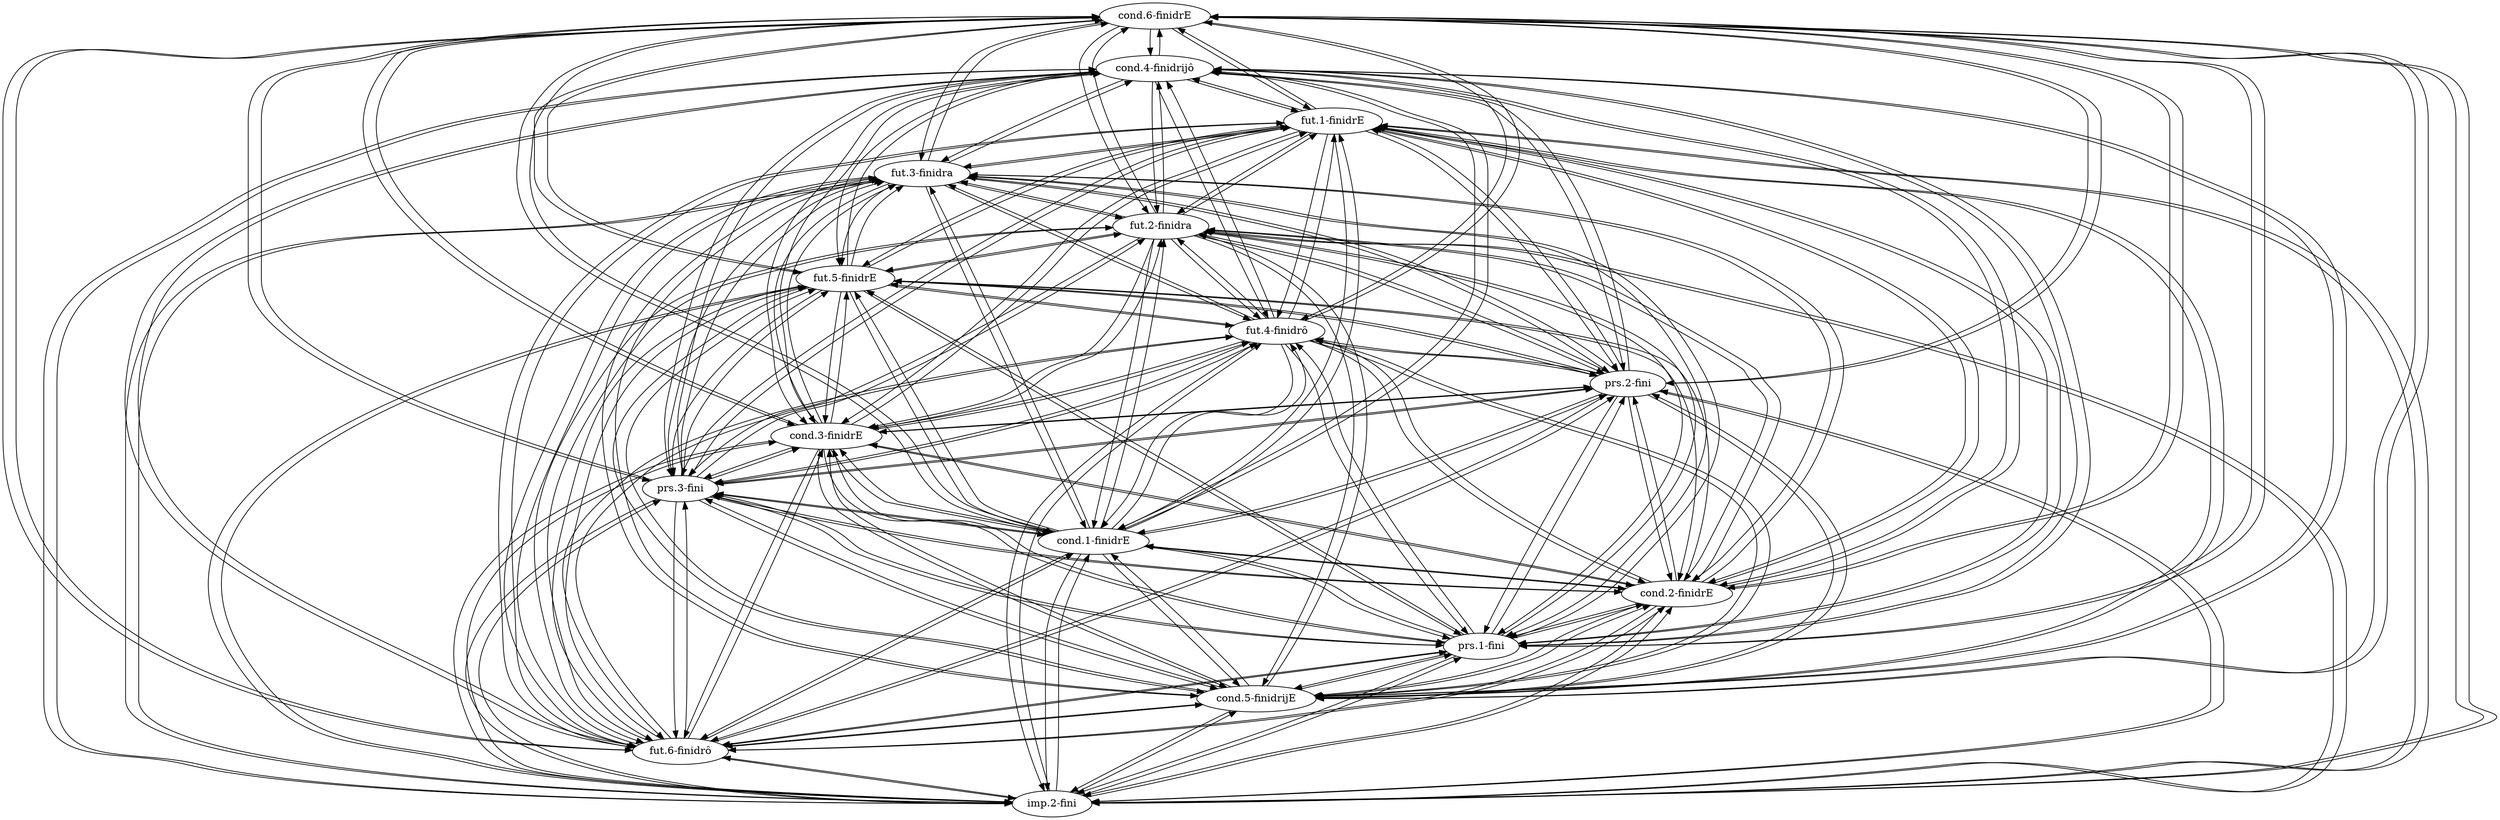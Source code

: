 strict digraph G {
"cond.6-finidrE";
"cond.4-finidrijô";
"imp.2-fini";
"fut.6-finidrô";
"cond.5-finidrijE";
"prs.1-fini";
"cond.2-finidrE";
"cond.1-finidrE";
"prs.3-fini";
"cond.3-finidrE";
"prs.2-fini";
"fut.4-finidrô";
"fut.5-finidrE";
"fut.2-finidra";
"fut.3-finidra";
"fut.1-finidrE";
"cond.6-finidrE" -> "cond.4-finidrijô"  [poids="1.0"];
"cond.6-finidrE" -> "imp.2-fini"  [poids="1.0"];
"cond.6-finidrE" -> "fut.1-finidrE"  [poids="1.0"];
"cond.6-finidrE" -> "fut.6-finidrô"  [poids="1.0"];
"cond.6-finidrE" -> "cond.5-finidrijE"  [poids="1.0"];
"cond.6-finidrE" -> "prs.1-fini"  [poids="1.0"];
"cond.6-finidrE" -> "cond.2-finidrE"  [poids="1.0"];
"cond.6-finidrE" -> "cond.1-finidrE"  [poids="1.0"];
"cond.6-finidrE" -> "prs.3-fini"  [poids="1.0"];
"cond.6-finidrE" -> "prs.2-fini"  [poids="1.0"];
"cond.6-finidrE" -> "fut.4-finidrô"  [poids="1.0"];
"cond.6-finidrE" -> "fut.5-finidrE"  [poids="1.0"];
"cond.6-finidrE" -> "fut.2-finidra"  [poids="1.0"];
"cond.6-finidrE" -> "fut.3-finidra"  [poids="1.0"];
"cond.6-finidrE" -> "cond.3-finidrE"  [poids="1.0"];
"cond.4-finidrijô" -> "cond.6-finidrE"  [poids="1.0"];
"cond.4-finidrijô" -> "imp.2-fini"  [poids="1.0"];
"cond.4-finidrijô" -> "fut.1-finidrE"  [poids="1.0"];
"cond.4-finidrijô" -> "fut.6-finidrô"  [poids="1.0"];
"cond.4-finidrijô" -> "cond.5-finidrijE"  [poids="1.0"];
"cond.4-finidrijô" -> "prs.1-fini"  [poids="1.0"];
"cond.4-finidrijô" -> "cond.2-finidrE"  [poids="1.0"];
"cond.4-finidrijô" -> "cond.1-finidrE"  [poids="1.0"];
"cond.4-finidrijô" -> "prs.3-fini"  [poids="1.0"];
"cond.4-finidrijô" -> "prs.2-fini"  [poids="1.0"];
"cond.4-finidrijô" -> "fut.4-finidrô"  [poids="1.0"];
"cond.4-finidrijô" -> "fut.5-finidrE"  [poids="1.0"];
"cond.4-finidrijô" -> "fut.2-finidra"  [poids="1.0"];
"cond.4-finidrijô" -> "fut.3-finidra"  [poids="1.0"];
"cond.4-finidrijô" -> "cond.3-finidrE"  [poids="1.0"];
"imp.2-fini" -> "cond.6-finidrE"  [poids="0.02"];
"imp.2-fini" -> "cond.4-finidrijô"  [poids="0.02"];
"imp.2-fini" -> "fut.1-finidrE"  [poids="0.02"];
"imp.2-fini" -> "fut.6-finidrô"  [poids="0.02"];
"imp.2-fini" -> "cond.5-finidrijE"  [poids="0.02"];
"imp.2-fini" -> "prs.1-fini"  [poids="1.0"];
"imp.2-fini" -> "cond.2-finidrE"  [poids="0.02"];
"imp.2-fini" -> "cond.1-finidrE"  [poids="0.02"];
"imp.2-fini" -> "prs.3-fini"  [poids="1.0"];
"imp.2-fini" -> "prs.2-fini"  [poids="1.0"];
"imp.2-fini" -> "fut.4-finidrô"  [poids="0.02"];
"imp.2-fini" -> "fut.5-finidrE"  [poids="0.02"];
"imp.2-fini" -> "fut.2-finidra"  [poids="0.02"];
"imp.2-fini" -> "fut.3-finidra"  [poids="0.02"];
"imp.2-fini" -> "cond.3-finidrE"  [poids="0.02"];
"fut.1-finidrE" -> "cond.6-finidrE"  [poids="1.0"];
"fut.1-finidrE" -> "cond.4-finidrijô"  [poids="1.0"];
"fut.1-finidrE" -> "imp.2-fini"  [poids="1.0"];
"fut.1-finidrE" -> "fut.6-finidrô"  [poids="1.0"];
"fut.1-finidrE" -> "cond.5-finidrijE"  [poids="1.0"];
"fut.1-finidrE" -> "prs.1-fini"  [poids="1.0"];
"fut.1-finidrE" -> "cond.2-finidrE"  [poids="1.0"];
"fut.1-finidrE" -> "cond.1-finidrE"  [poids="1.0"];
"fut.1-finidrE" -> "prs.3-fini"  [poids="1.0"];
"fut.1-finidrE" -> "prs.2-fini"  [poids="1.0"];
"fut.1-finidrE" -> "fut.4-finidrô"  [poids="1.0"];
"fut.1-finidrE" -> "fut.5-finidrE"  [poids="1.0"];
"fut.1-finidrE" -> "fut.2-finidra"  [poids="1.0"];
"fut.1-finidrE" -> "fut.3-finidra"  [poids="1.0"];
"fut.1-finidrE" -> "cond.3-finidrE"  [poids="1.0"];
"fut.6-finidrô" -> "cond.6-finidrE"  [poids="1.0"];
"fut.6-finidrô" -> "cond.4-finidrijô"  [poids="1.0"];
"fut.6-finidrô" -> "imp.2-fini"  [poids="1.0"];
"fut.6-finidrô" -> "fut.1-finidrE"  [poids="1.0"];
"fut.6-finidrô" -> "cond.5-finidrijE"  [poids="1.0"];
"fut.6-finidrô" -> "prs.1-fini"  [poids="1.0"];
"fut.6-finidrô" -> "cond.2-finidrE"  [poids="1.0"];
"fut.6-finidrô" -> "cond.1-finidrE"  [poids="1.0"];
"fut.6-finidrô" -> "prs.3-fini"  [poids="1.0"];
"fut.6-finidrô" -> "prs.2-fini"  [poids="1.0"];
"fut.6-finidrô" -> "fut.4-finidrô"  [poids="1.0"];
"fut.6-finidrô" -> "fut.5-finidrE"  [poids="1.0"];
"fut.6-finidrô" -> "fut.2-finidra"  [poids="1.0"];
"fut.6-finidrô" -> "fut.3-finidra"  [poids="1.0"];
"fut.6-finidrô" -> "cond.3-finidrE"  [poids="1.0"];
"cond.5-finidrijE" -> "cond.6-finidrE"  [poids="1.0"];
"cond.5-finidrijE" -> "cond.4-finidrijô"  [poids="1.0"];
"cond.5-finidrijE" -> "imp.2-fini"  [poids="1.0"];
"cond.5-finidrijE" -> "fut.1-finidrE"  [poids="1.0"];
"cond.5-finidrijE" -> "fut.6-finidrô"  [poids="1.0"];
"cond.5-finidrijE" -> "prs.1-fini"  [poids="1.0"];
"cond.5-finidrijE" -> "cond.2-finidrE"  [poids="1.0"];
"cond.5-finidrijE" -> "cond.1-finidrE"  [poids="1.0"];
"cond.5-finidrijE" -> "prs.3-fini"  [poids="1.0"];
"cond.5-finidrijE" -> "prs.2-fini"  [poids="1.0"];
"cond.5-finidrijE" -> "fut.4-finidrô"  [poids="1.0"];
"cond.5-finidrijE" -> "fut.5-finidrE"  [poids="1.0"];
"cond.5-finidrijE" -> "fut.2-finidra"  [poids="1.0"];
"cond.5-finidrijE" -> "fut.3-finidra"  [poids="1.0"];
"cond.5-finidrijE" -> "cond.3-finidrE"  [poids="1.0"];
"prs.1-fini" -> "cond.6-finidrE"  [poids="0.02"];
"prs.1-fini" -> "cond.4-finidrijô"  [poids="0.02"];
"prs.1-fini" -> "imp.2-fini"  [poids="1.0"];
"prs.1-fini" -> "fut.1-finidrE"  [poids="0.02"];
"prs.1-fini" -> "fut.6-finidrô"  [poids="0.02"];
"prs.1-fini" -> "cond.5-finidrijE"  [poids="0.02"];
"prs.1-fini" -> "cond.2-finidrE"  [poids="0.02"];
"prs.1-fini" -> "cond.1-finidrE"  [poids="0.02"];
"prs.1-fini" -> "prs.3-fini"  [poids="1.0"];
"prs.1-fini" -> "prs.2-fini"  [poids="1.0"];
"prs.1-fini" -> "fut.4-finidrô"  [poids="0.02"];
"prs.1-fini" -> "fut.5-finidrE"  [poids="0.02"];
"prs.1-fini" -> "fut.2-finidra"  [poids="0.02"];
"prs.1-fini" -> "fut.3-finidra"  [poids="0.02"];
"prs.1-fini" -> "cond.3-finidrE"  [poids="0.02"];
"cond.2-finidrE" -> "cond.6-finidrE"  [poids="1.0"];
"cond.2-finidrE" -> "cond.4-finidrijô"  [poids="1.0"];
"cond.2-finidrE" -> "imp.2-fini"  [poids="1.0"];
"cond.2-finidrE" -> "fut.1-finidrE"  [poids="1.0"];
"cond.2-finidrE" -> "fut.6-finidrô"  [poids="1.0"];
"cond.2-finidrE" -> "cond.5-finidrijE"  [poids="1.0"];
"cond.2-finidrE" -> "prs.1-fini"  [poids="1.0"];
"cond.2-finidrE" -> "cond.1-finidrE"  [poids="1.0"];
"cond.2-finidrE" -> "prs.3-fini"  [poids="1.0"];
"cond.2-finidrE" -> "prs.2-fini"  [poids="1.0"];
"cond.2-finidrE" -> "fut.4-finidrô"  [poids="1.0"];
"cond.2-finidrE" -> "fut.5-finidrE"  [poids="1.0"];
"cond.2-finidrE" -> "fut.2-finidra"  [poids="1.0"];
"cond.2-finidrE" -> "fut.3-finidra"  [poids="1.0"];
"cond.2-finidrE" -> "cond.3-finidrE"  [poids="1.0"];
"cond.1-finidrE" -> "cond.6-finidrE"  [poids="1.0"];
"cond.1-finidrE" -> "cond.4-finidrijô"  [poids="1.0"];
"cond.1-finidrE" -> "imp.2-fini"  [poids="1.0"];
"cond.1-finidrE" -> "fut.1-finidrE"  [poids="1.0"];
"cond.1-finidrE" -> "fut.6-finidrô"  [poids="1.0"];
"cond.1-finidrE" -> "cond.5-finidrijE"  [poids="1.0"];
"cond.1-finidrE" -> "prs.1-fini"  [poids="1.0"];
"cond.1-finidrE" -> "cond.2-finidrE"  [poids="1.0"];
"cond.1-finidrE" -> "prs.3-fini"  [poids="1.0"];
"cond.1-finidrE" -> "prs.2-fini"  [poids="1.0"];
"cond.1-finidrE" -> "fut.4-finidrô"  [poids="1.0"];
"cond.1-finidrE" -> "fut.5-finidrE"  [poids="1.0"];
"cond.1-finidrE" -> "fut.2-finidra"  [poids="1.0"];
"cond.1-finidrE" -> "fut.3-finidra"  [poids="1.0"];
"cond.1-finidrE" -> "cond.3-finidrE"  [poids="1.0"];
"prs.3-fini" -> "cond.6-finidrE"  [poids="0.02"];
"prs.3-fini" -> "cond.4-finidrijô"  [poids="0.02"];
"prs.3-fini" -> "imp.2-fini"  [poids="1.0"];
"prs.3-fini" -> "fut.1-finidrE"  [poids="0.02"];
"prs.3-fini" -> "fut.6-finidrô"  [poids="0.02"];
"prs.3-fini" -> "cond.5-finidrijE"  [poids="0.02"];
"prs.3-fini" -> "prs.1-fini"  [poids="1.0"];
"prs.3-fini" -> "cond.2-finidrE"  [poids="0.02"];
"prs.3-fini" -> "cond.1-finidrE"  [poids="0.02"];
"prs.3-fini" -> "prs.2-fini"  [poids="1.0"];
"prs.3-fini" -> "fut.4-finidrô"  [poids="0.02"];
"prs.3-fini" -> "fut.5-finidrE"  [poids="0.02"];
"prs.3-fini" -> "fut.2-finidra"  [poids="0.02"];
"prs.3-fini" -> "fut.3-finidra"  [poids="0.02"];
"prs.3-fini" -> "cond.3-finidrE"  [poids="0.02"];
"prs.2-fini" -> "cond.6-finidrE"  [poids="0.02"];
"prs.2-fini" -> "cond.4-finidrijô"  [poids="0.02"];
"prs.2-fini" -> "imp.2-fini"  [poids="1.0"];
"prs.2-fini" -> "fut.1-finidrE"  [poids="0.02"];
"prs.2-fini" -> "fut.6-finidrô"  [poids="0.02"];
"prs.2-fini" -> "cond.5-finidrijE"  [poids="0.02"];
"prs.2-fini" -> "prs.1-fini"  [poids="1.0"];
"prs.2-fini" -> "cond.2-finidrE"  [poids="0.02"];
"prs.2-fini" -> "cond.1-finidrE"  [poids="0.02"];
"prs.2-fini" -> "prs.3-fini"  [poids="1.0"];
"prs.2-fini" -> "fut.4-finidrô"  [poids="0.02"];
"prs.2-fini" -> "fut.5-finidrE"  [poids="0.02"];
"prs.2-fini" -> "fut.2-finidra"  [poids="0.02"];
"prs.2-fini" -> "fut.3-finidra"  [poids="0.02"];
"prs.2-fini" -> "cond.3-finidrE"  [poids="0.02"];
"fut.4-finidrô" -> "cond.6-finidrE"  [poids="1.0"];
"fut.4-finidrô" -> "cond.4-finidrijô"  [poids="1.0"];
"fut.4-finidrô" -> "imp.2-fini"  [poids="1.0"];
"fut.4-finidrô" -> "fut.1-finidrE"  [poids="1.0"];
"fut.4-finidrô" -> "fut.6-finidrô"  [poids="1.0"];
"fut.4-finidrô" -> "cond.5-finidrijE"  [poids="1.0"];
"fut.4-finidrô" -> "prs.1-fini"  [poids="1.0"];
"fut.4-finidrô" -> "cond.2-finidrE"  [poids="1.0"];
"fut.4-finidrô" -> "cond.1-finidrE"  [poids="1.0"];
"fut.4-finidrô" -> "prs.3-fini"  [poids="1.0"];
"fut.4-finidrô" -> "prs.2-fini"  [poids="1.0"];
"fut.4-finidrô" -> "fut.5-finidrE"  [poids="1.0"];
"fut.4-finidrô" -> "fut.2-finidra"  [poids="1.0"];
"fut.4-finidrô" -> "fut.3-finidra"  [poids="1.0"];
"fut.4-finidrô" -> "cond.3-finidrE"  [poids="1.0"];
"fut.5-finidrE" -> "cond.6-finidrE"  [poids="1.0"];
"fut.5-finidrE" -> "cond.4-finidrijô"  [poids="1.0"];
"fut.5-finidrE" -> "imp.2-fini"  [poids="1.0"];
"fut.5-finidrE" -> "fut.6-finidrô"  [poids="1.0"];
"fut.5-finidrE" -> "cond.5-finidrijE"  [poids="1.0"];
"fut.5-finidrE" -> "prs.1-fini"  [poids="1.0"];
"fut.5-finidrE" -> "cond.2-finidrE"  [poids="1.0"];
"fut.5-finidrE" -> "cond.1-finidrE"  [poids="1.0"];
"fut.5-finidrE" -> "prs.3-fini"  [poids="1.0"];
"fut.5-finidrE" -> "prs.2-fini"  [poids="1.0"];
"fut.5-finidrE" -> "fut.4-finidrô"  [poids="1.0"];
"fut.5-finidrE" -> "fut.1-finidrE"  [poids="1.0"];
"fut.5-finidrE" -> "fut.2-finidra"  [poids="1.0"];
"fut.5-finidrE" -> "fut.3-finidra"  [poids="1.0"];
"fut.5-finidrE" -> "cond.3-finidrE"  [poids="1.0"];
"fut.2-finidra" -> "cond.6-finidrE"  [poids="1.0"];
"fut.2-finidra" -> "cond.4-finidrijô"  [poids="1.0"];
"fut.2-finidra" -> "imp.2-fini"  [poids="1.0"];
"fut.2-finidra" -> "fut.1-finidrE"  [poids="1.0"];
"fut.2-finidra" -> "fut.6-finidrô"  [poids="1.0"];
"fut.2-finidra" -> "cond.5-finidrijE"  [poids="1.0"];
"fut.2-finidra" -> "prs.1-fini"  [poids="1.0"];
"fut.2-finidra" -> "cond.2-finidrE"  [poids="1.0"];
"fut.2-finidra" -> "cond.1-finidrE"  [poids="1.0"];
"fut.2-finidra" -> "prs.3-fini"  [poids="1.0"];
"fut.2-finidra" -> "prs.2-fini"  [poids="1.0"];
"fut.2-finidra" -> "fut.4-finidrô"  [poids="1.0"];
"fut.2-finidra" -> "fut.5-finidrE"  [poids="1.0"];
"fut.2-finidra" -> "fut.3-finidra"  [poids="1.0"];
"fut.2-finidra" -> "cond.3-finidrE"  [poids="1.0"];
"fut.3-finidra" -> "cond.6-finidrE"  [poids="1.0"];
"fut.3-finidra" -> "cond.4-finidrijô"  [poids="1.0"];
"fut.3-finidra" -> "imp.2-fini"  [poids="1.0"];
"fut.3-finidra" -> "fut.1-finidrE"  [poids="1.0"];
"fut.3-finidra" -> "fut.6-finidrô"  [poids="1.0"];
"fut.3-finidra" -> "cond.5-finidrijE"  [poids="1.0"];
"fut.3-finidra" -> "prs.1-fini"  [poids="1.0"];
"fut.3-finidra" -> "cond.2-finidrE"  [poids="1.0"];
"fut.3-finidra" -> "cond.1-finidrE"  [poids="1.0"];
"fut.3-finidra" -> "prs.3-fini"  [poids="1.0"];
"fut.3-finidra" -> "prs.2-fini"  [poids="1.0"];
"fut.3-finidra" -> "fut.4-finidrô"  [poids="1.0"];
"fut.3-finidra" -> "fut.5-finidrE"  [poids="1.0"];
"fut.3-finidra" -> "fut.2-finidra"  [poids="1.0"];
"fut.3-finidra" -> "cond.3-finidrE"  [poids="1.0"];
"cond.3-finidrE" -> "cond.6-finidrE"  [poids="1.0"];
"cond.3-finidrE" -> "cond.4-finidrijô"  [poids="1.0"];
"cond.3-finidrE" -> "imp.2-fini"  [poids="1.0"];
"cond.3-finidrE" -> "fut.6-finidrô"  [poids="1.0"];
"cond.3-finidrE" -> "cond.5-finidrijE"  [poids="1.0"];
"cond.3-finidrE" -> "prs.1-fini"  [poids="1.0"];
"cond.3-finidrE" -> "cond.2-finidrE"  [poids="1.0"];
"cond.3-finidrE" -> "cond.1-finidrE"  [poids="1.0"];
"cond.3-finidrE" -> "prs.3-fini"  [poids="1.0"];
"cond.3-finidrE" -> "prs.2-fini"  [poids="1.0"];
"cond.3-finidrE" -> "fut.4-finidrô"  [poids="1.0"];
"cond.3-finidrE" -> "fut.5-finidrE"  [poids="1.0"];
"cond.3-finidrE" -> "fut.2-finidra"  [poids="1.0"];
"cond.3-finidrE" -> "fut.3-finidra"  [poids="1.0"];
"cond.3-finidrE" -> "fut.1-finidrE"  [poids="1.0"];
}
